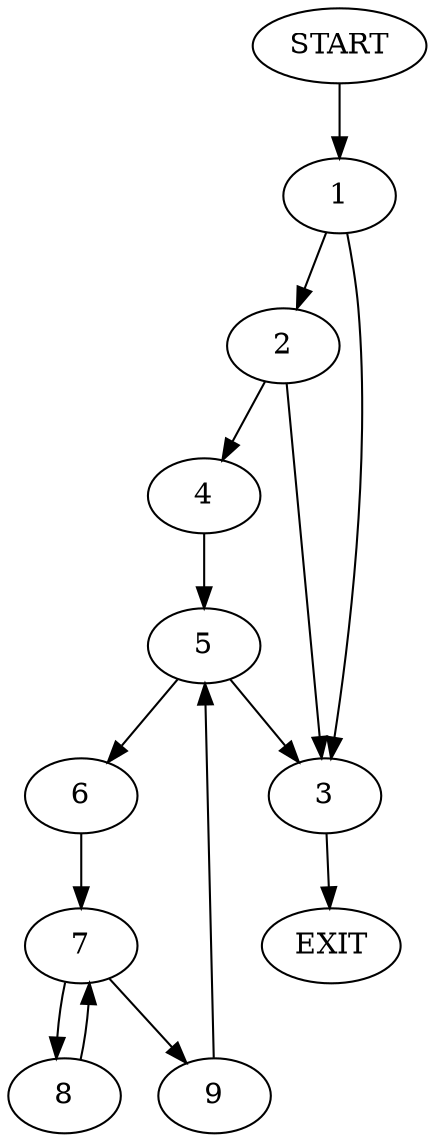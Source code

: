 digraph {
0 [label="START"]
10 [label="EXIT"]
0 -> 1
1 -> 2
1 -> 3
2 -> 4
2 -> 3
3 -> 10
4 -> 5
5 -> 6
5 -> 3
6 -> 7
7 -> 8
7 -> 9
9 -> 5
8 -> 7
}
